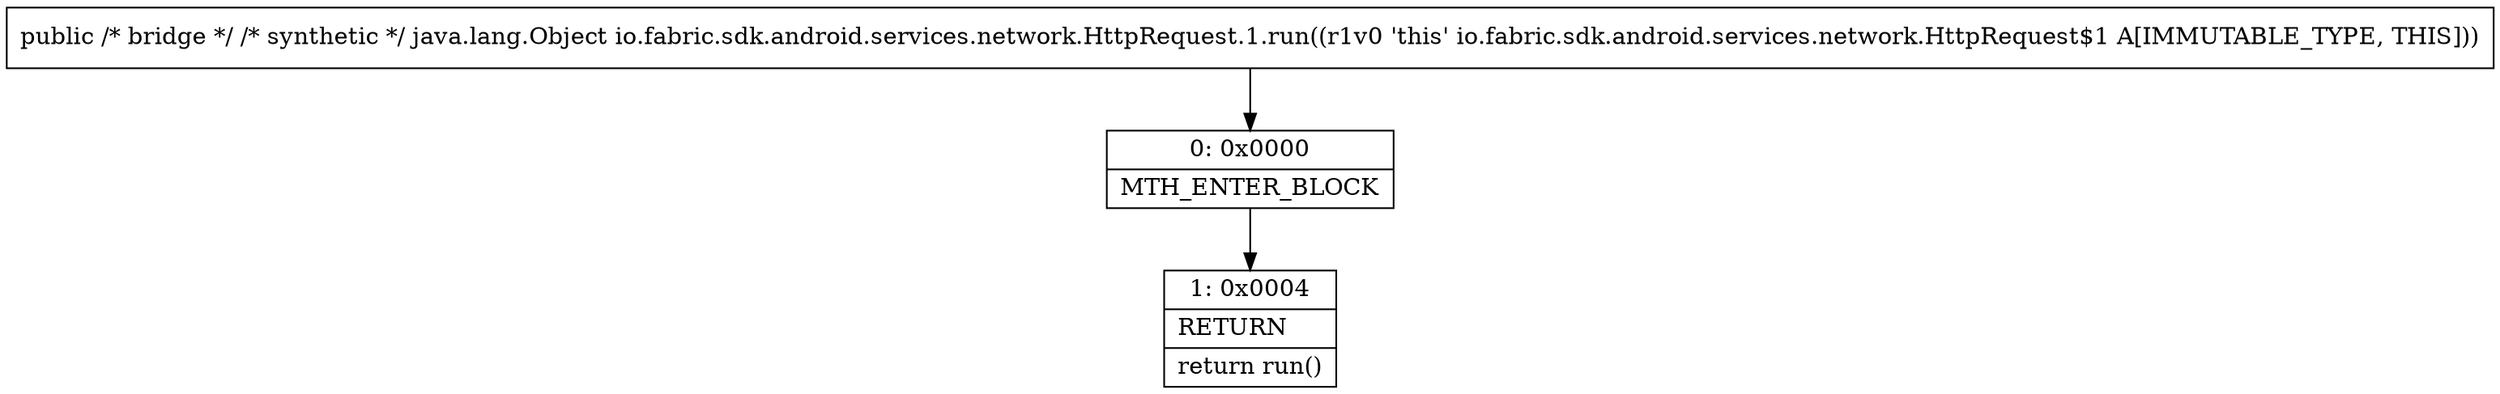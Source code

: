 digraph "CFG forio.fabric.sdk.android.services.network.HttpRequest.1.run()Ljava\/lang\/Object;" {
Node_0 [shape=record,label="{0\:\ 0x0000|MTH_ENTER_BLOCK\l}"];
Node_1 [shape=record,label="{1\:\ 0x0004|RETURN\l|return run()\l}"];
MethodNode[shape=record,label="{public \/* bridge *\/ \/* synthetic *\/ java.lang.Object io.fabric.sdk.android.services.network.HttpRequest.1.run((r1v0 'this' io.fabric.sdk.android.services.network.HttpRequest$1 A[IMMUTABLE_TYPE, THIS])) }"];
MethodNode -> Node_0;
Node_0 -> Node_1;
}


